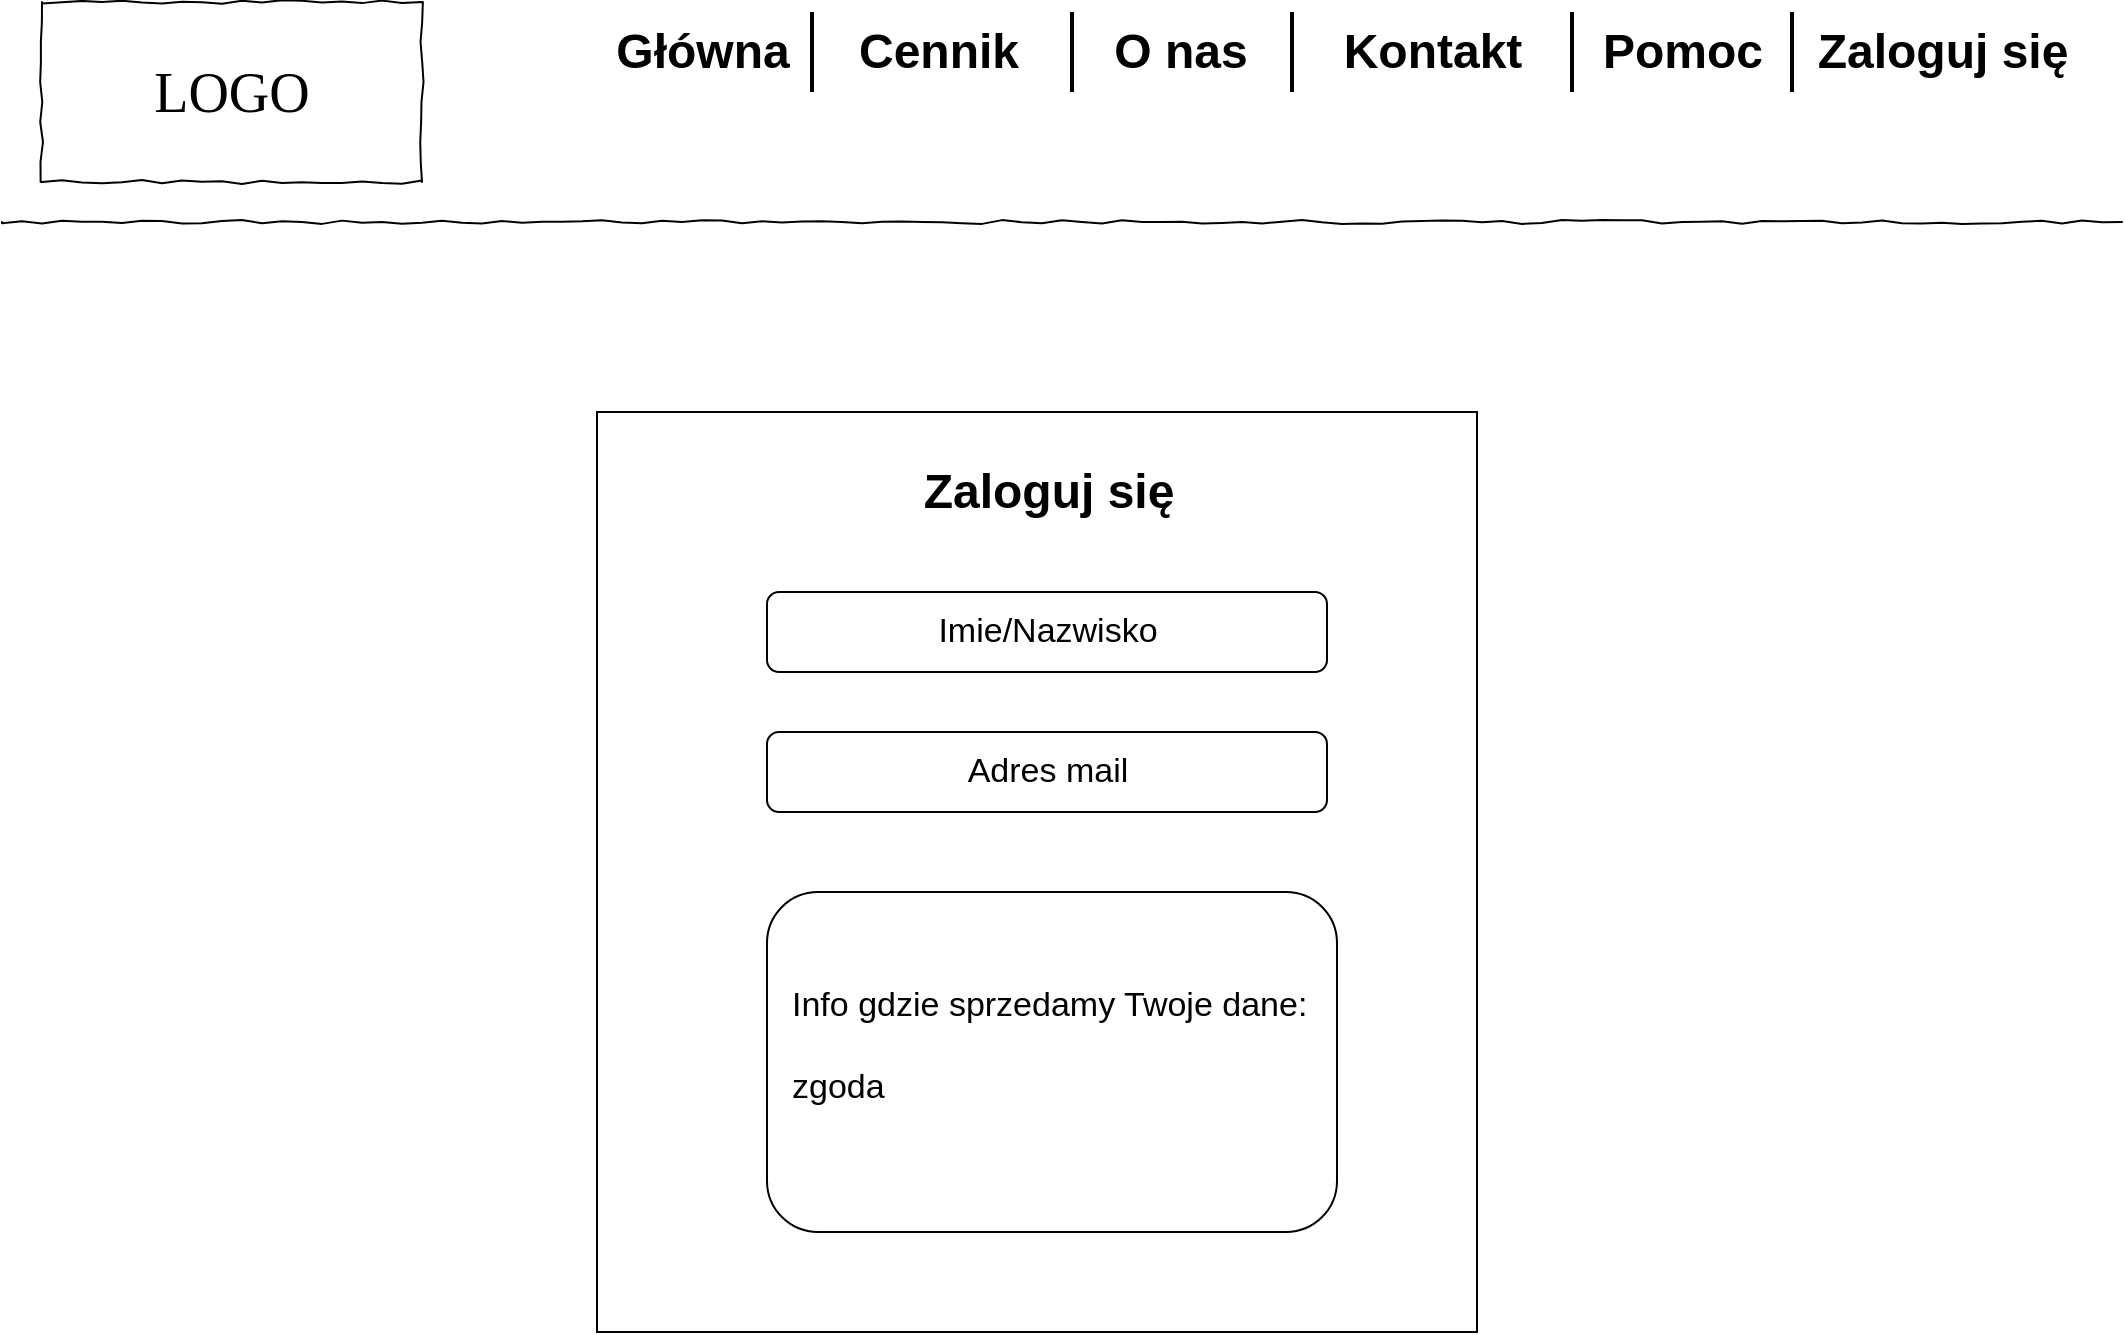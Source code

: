 <mxfile version="12.3.2" type="google" pages="1"><diagram name="Page-1" id="03018318-947c-dd8e-b7a3-06fadd420f32"><mxGraphModel dx="1536" dy="846" grid="1" gridSize="10" guides="1" tooltips="1" connect="1" arrows="1" fold="1" page="1" pageScale="1" pageWidth="1100" pageHeight="850" background="#ffffff" math="0" shadow="0"><root><mxCell id="0"/><mxCell id="1" parent="0"/><mxCell id="yAwRYMdabmrZ5vaIlOZe-1" value="LOGO" style="whiteSpace=wrap;html=1;rounded=0;shadow=0;labelBackgroundColor=none;strokeWidth=1;fontFamily=Verdana;fontSize=28;align=center;comic=1;" vertex="1" parent="1"><mxGeometry x="40" y="35" width="190" height="90" as="geometry"/></mxCell><mxCell id="yAwRYMdabmrZ5vaIlOZe-2" value="" style="line;strokeWidth=1;html=1;rounded=0;shadow=0;labelBackgroundColor=none;fillColor=none;fontFamily=Verdana;fontSize=14;fontColor=#000000;align=center;comic=1;" vertex="1" parent="1"><mxGeometry x="20" y="140" width="1060" height="10" as="geometry"/></mxCell><mxCell id="yAwRYMdabmrZ5vaIlOZe-3" value="O nas" style="text;strokeColor=none;fillColor=none;html=1;fontSize=24;fontStyle=1;verticalAlign=middle;align=center;" vertex="1" parent="1"><mxGeometry x="559" y="40" width="100" height="40" as="geometry"/></mxCell><mxCell id="yAwRYMdabmrZ5vaIlOZe-4" value="Kontakt" style="text;strokeColor=none;fillColor=none;html=1;fontSize=24;fontStyle=1;verticalAlign=middle;align=center;" vertex="1" parent="1"><mxGeometry x="685" y="40" width="100" height="40" as="geometry"/></mxCell><mxCell id="yAwRYMdabmrZ5vaIlOZe-5" value="Pomoc" style="text;strokeColor=none;fillColor=none;html=1;fontSize=24;fontStyle=1;verticalAlign=middle;align=center;" vertex="1" parent="1"><mxGeometry x="810" y="40" width="100" height="40" as="geometry"/></mxCell><mxCell id="yAwRYMdabmrZ5vaIlOZe-6" value="Zaloguj się" style="text;strokeColor=none;fillColor=none;html=1;fontSize=24;fontStyle=1;verticalAlign=middle;align=center;" vertex="1" parent="1"><mxGeometry x="940" y="40" width="100" height="40" as="geometry"/></mxCell><mxCell id="yAwRYMdabmrZ5vaIlOZe-7" value="" style="line;strokeWidth=2;direction=south;html=1;" vertex="1" parent="1"><mxGeometry x="660" y="40" width="10" height="40" as="geometry"/></mxCell><mxCell id="yAwRYMdabmrZ5vaIlOZe-8" value="" style="line;strokeWidth=2;direction=south;html=1;" vertex="1" parent="1"><mxGeometry x="800" y="40" width="10" height="40" as="geometry"/></mxCell><mxCell id="yAwRYMdabmrZ5vaIlOZe-9" value="" style="line;strokeWidth=2;direction=south;html=1;" vertex="1" parent="1"><mxGeometry x="910" y="40" width="10" height="40" as="geometry"/></mxCell><mxCell id="yAwRYMdabmrZ5vaIlOZe-10" value="" style="line;strokeWidth=2;direction=south;html=1;" vertex="1" parent="1"><mxGeometry x="550" y="40" width="10" height="40" as="geometry"/></mxCell><mxCell id="yAwRYMdabmrZ5vaIlOZe-11" value="Cennik" style="text;strokeColor=none;fillColor=none;html=1;fontSize=24;fontStyle=1;verticalAlign=middle;align=center;" vertex="1" parent="1"><mxGeometry x="437.5" y="40" width="100" height="40" as="geometry"/></mxCell><mxCell id="yAwRYMdabmrZ5vaIlOZe-12" value="" style="line;strokeWidth=2;direction=south;html=1;" vertex="1" parent="1"><mxGeometry x="280" y="40" width="290" height="40" as="geometry"/></mxCell><mxCell id="yAwRYMdabmrZ5vaIlOZe-13" value="Główna" style="text;strokeColor=none;fillColor=none;html=1;fontSize=24;fontStyle=1;verticalAlign=middle;align=center;" vertex="1" parent="1"><mxGeometry x="320" y="40" width="100" height="40" as="geometry"/></mxCell><mxCell id="yAwRYMdabmrZ5vaIlOZe-14" value="&lt;span style=&quot;color: rgba(0 , 0 , 0 , 0) ; font-family: monospace ; font-size: 0px&quot;&gt;%3CmxGraphModel%3E%3Croot%3E%3CmxCell%20id%3D%220%22%2F%3E%3CmxCell%20id%3D%221%22%20parent%3D%220%22%2F%3E%3CmxCell%20id%3D%222%22%20value%3D%22Nazwa%20firmy%22%20style%3D%22rounded%3D1%3BwhiteSpace%3Dwrap%3Bhtml%3D1%3B%22%20vertex%3D%221%22%20parent%3D%221%22%3E%3CmxGeometry%20x%3D%22240%22%20y%3D%22330%22%20width%3D%22280%22%20height%3D%2240%22%20as%3D%22geometry%22%2F%3E%3C%2FmxCell%3E%3C%2Froot%3E%3C%2FmxGraphModel%3E&lt;/span&gt;" style="rounded=0;whiteSpace=wrap;html=1;" vertex="1" parent="1"><mxGeometry x="317.5" y="240" width="440" height="460" as="geometry"/></mxCell><mxCell id="yAwRYMdabmrZ5vaIlOZe-15" value="Zaloguj się" style="text;strokeColor=none;fillColor=none;html=1;fontSize=24;fontStyle=1;verticalAlign=middle;align=center;" vertex="1" parent="1"><mxGeometry x="492.5" y="260" width="100" height="40" as="geometry"/></mxCell><mxCell id="yAwRYMdabmrZ5vaIlOZe-16" value="&lt;font style=&quot;font-size: 17px&quot;&gt;Imie/Nazwisko&lt;/font&gt;" style="rounded=1;whiteSpace=wrap;html=1;" vertex="1" parent="1"><mxGeometry x="402.5" y="330" width="280" height="40" as="geometry"/></mxCell><mxCell id="yAwRYMdabmrZ5vaIlOZe-17" value="&lt;font style=&quot;font-size: 17px&quot;&gt;Adres mail&lt;/font&gt;" style="rounded=1;whiteSpace=wrap;html=1;" vertex="1" parent="1"><mxGeometry x="402.5" y="400" width="280" height="40" as="geometry"/></mxCell><mxCell id="yAwRYMdabmrZ5vaIlOZe-18" value="" style="rounded=1;whiteSpace=wrap;html=1;" vertex="1" parent="1"><mxGeometry x="402.5" y="480" width="285" height="170" as="geometry"/></mxCell><mxCell id="yAwRYMdabmrZ5vaIlOZe-19" value="&lt;font style=&quot;font-size: 17px&quot;&gt;Info gdzie sprzedamy Twoje dane:&lt;br&gt;&lt;br&gt;zgoda&lt;/font&gt;" style="text;html=1;" vertex="1" parent="1"><mxGeometry x="412.5" y="520" width="80" height="30" as="geometry"/></mxCell></root></mxGraphModel></diagram></mxfile>